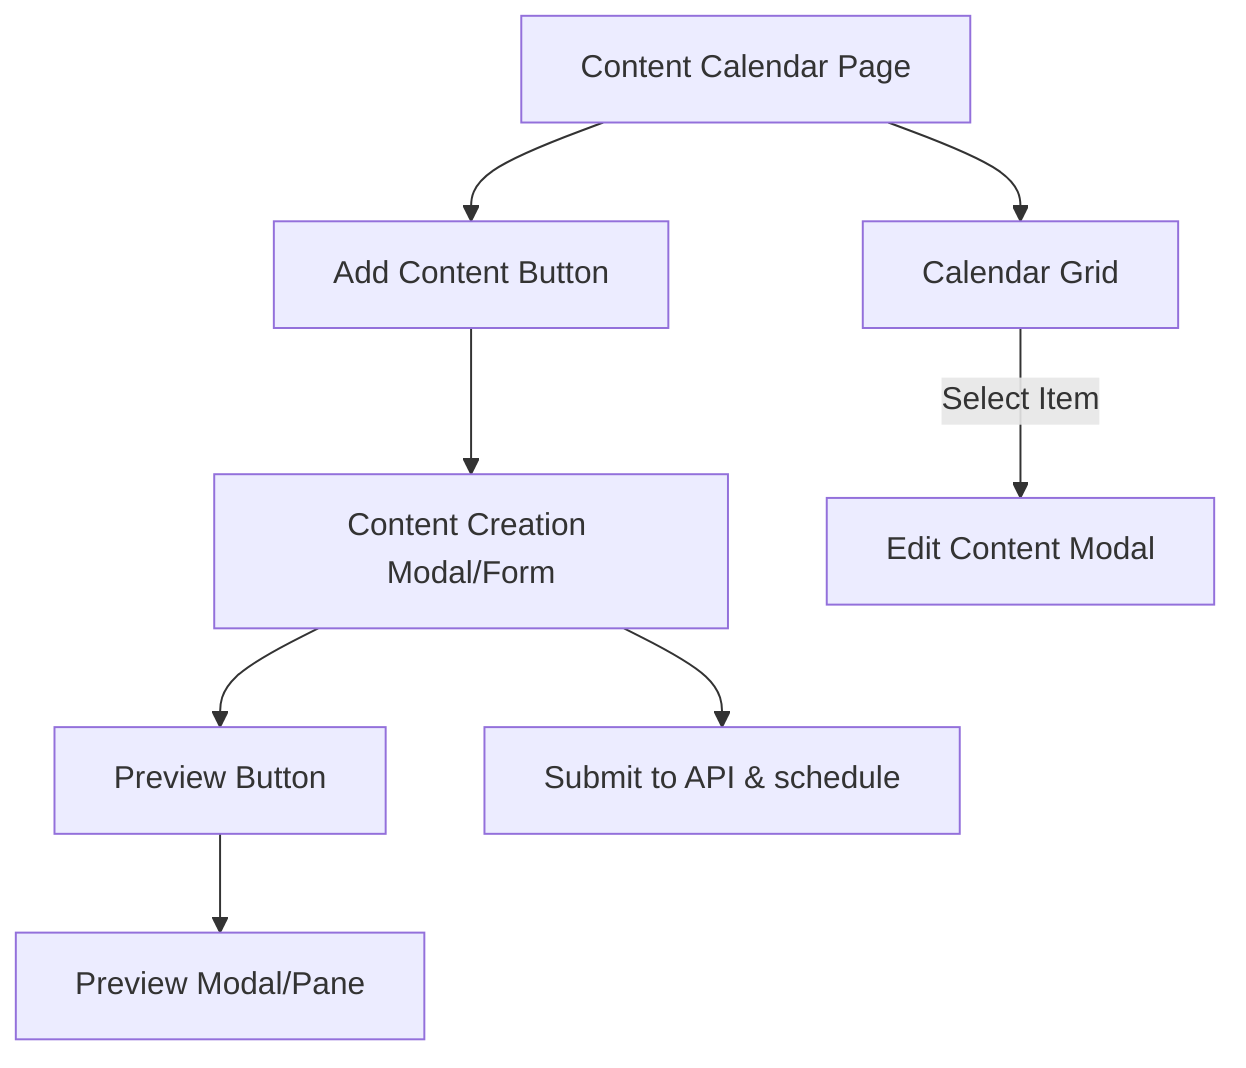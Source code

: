 flowchart TD
  A[Content Calendar Page]
  A --> B[Calendar Grid]
  A --> C[Add Content Button]
  C --> D[Content Creation Modal/Form]
  D --> E[Preview Button]
  E --> F[Preview Modal/Pane]
  D --> G[Submit to API & schedule]
  B -->|Select Item| H[Edit Content Modal]